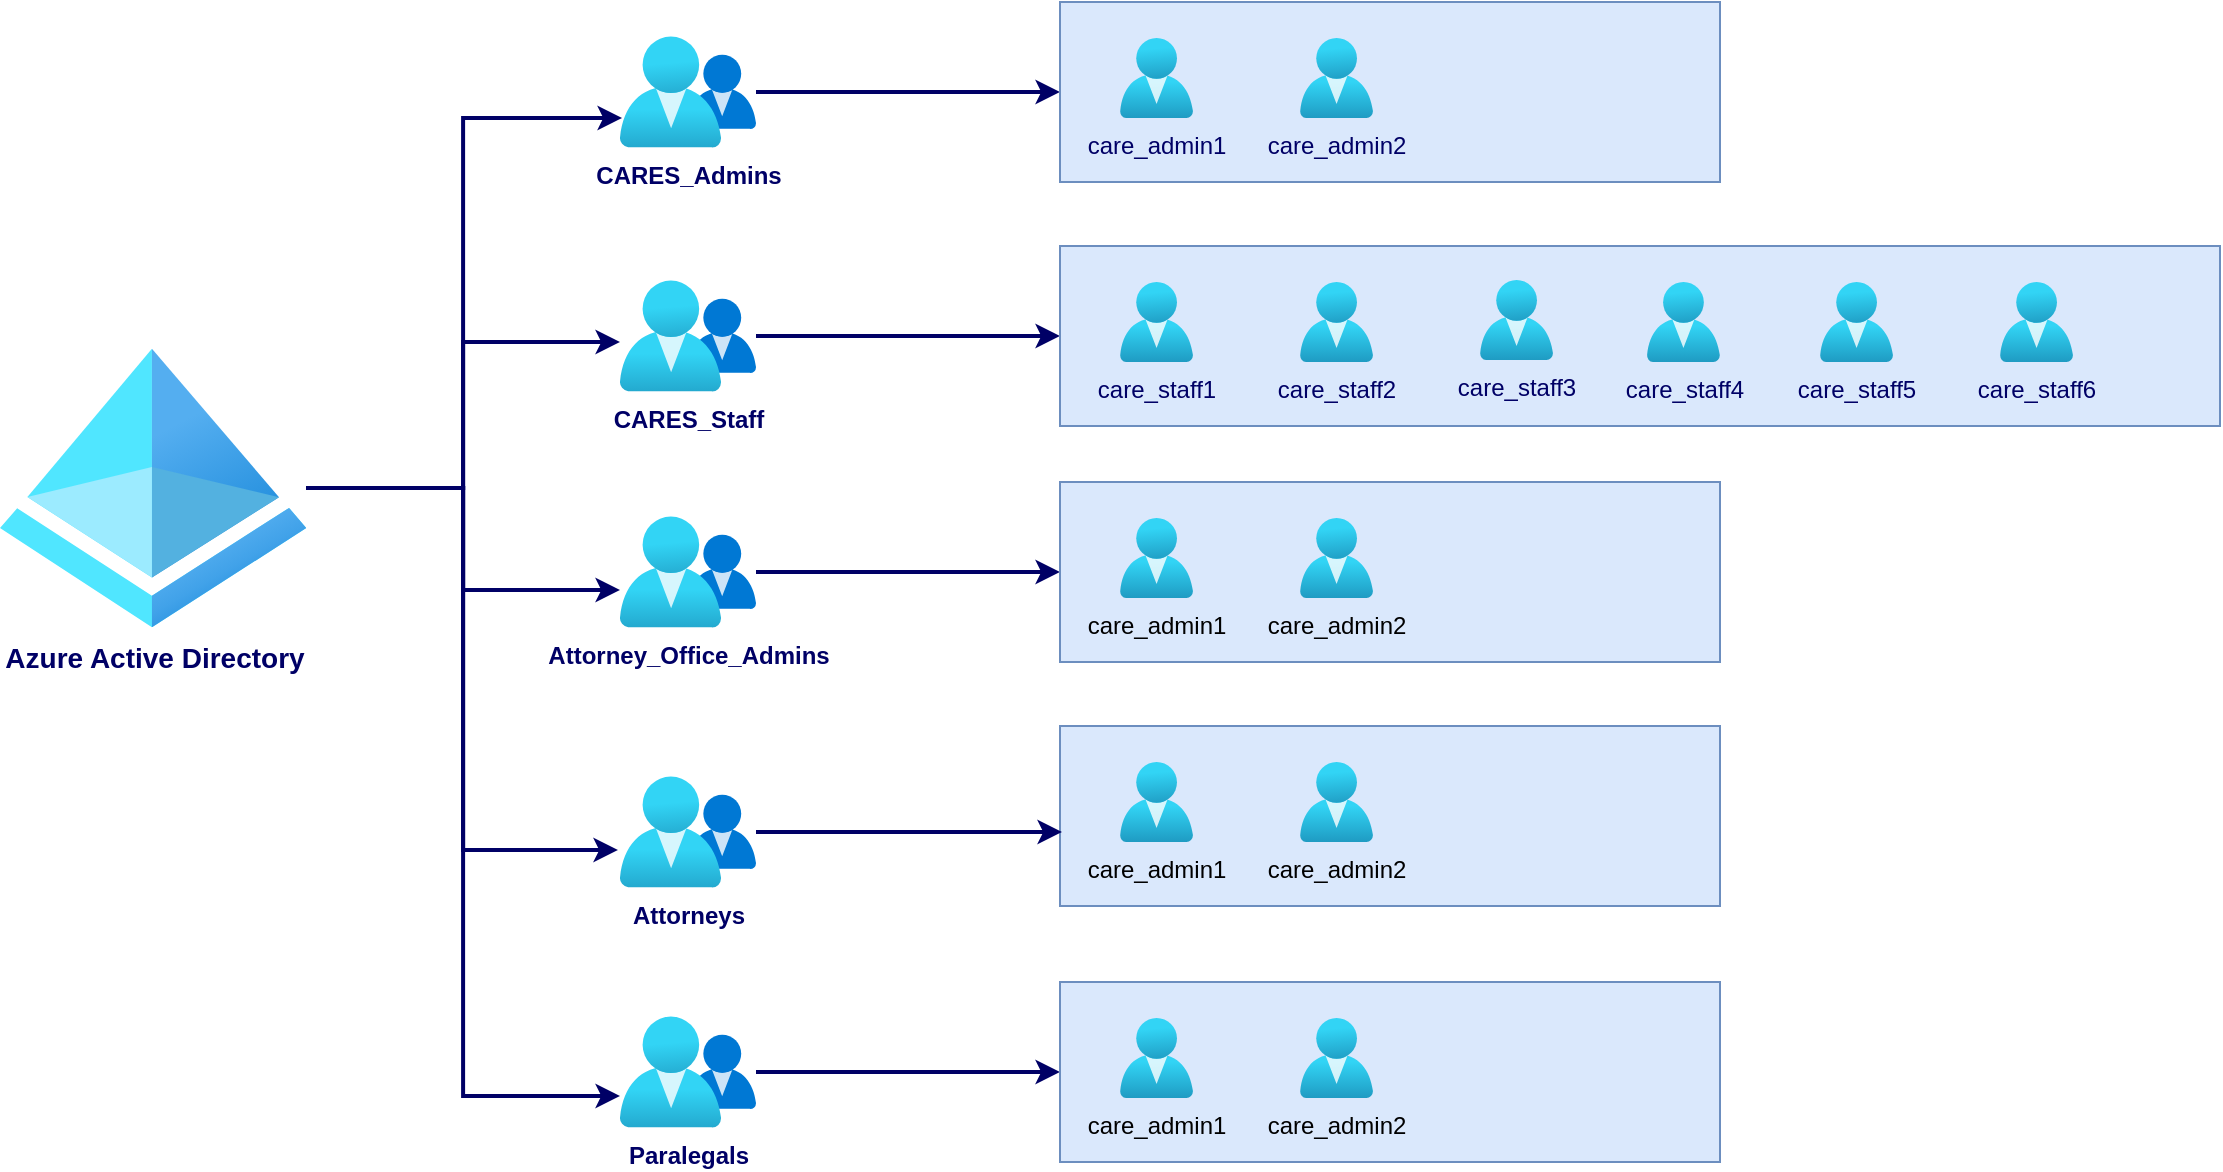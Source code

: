 <mxfile version="26.2.13">
  <diagram name="Page-1" id="gjRwArojgZYYIki9WDUN">
    <mxGraphModel dx="1420" dy="786" grid="1" gridSize="10" guides="1" tooltips="1" connect="1" arrows="1" fold="1" page="1" pageScale="1" pageWidth="850" pageHeight="1100" math="0" shadow="0">
      <root>
        <mxCell id="0" />
        <mxCell id="1" parent="0" />
        <mxCell id="b-p4U6EYxs2qN4ZGOnnN-1" value="&lt;b&gt;&lt;font style=&quot;font-size: 14px; color: rgb(0, 0, 102);&quot;&gt;Azure Active Directory&lt;/font&gt;&lt;/b&gt;" style="image;aspect=fixed;html=1;points=[];align=center;fontSize=12;image=img/lib/azure2/identity/Azure_Active_Directory.svg;" vertex="1" parent="1">
          <mxGeometry x="30" y="336" width="153.13" height="140" as="geometry" />
        </mxCell>
        <mxCell id="b-p4U6EYxs2qN4ZGOnnN-20" style="edgeStyle=orthogonalEdgeStyle;rounded=0;orthogonalLoop=1;jettySize=auto;html=1;entryX=0;entryY=0.5;entryDx=0;entryDy=0;strokeColor=#000066;strokeWidth=2;" edge="1" parent="1" source="b-p4U6EYxs2qN4ZGOnnN-2" target="b-p4U6EYxs2qN4ZGOnnN-16">
          <mxGeometry relative="1" as="geometry" />
        </mxCell>
        <mxCell id="b-p4U6EYxs2qN4ZGOnnN-2" value="&lt;b&gt;&lt;font style=&quot;color: rgb(0, 0, 102);&quot;&gt;CARES_Admins&lt;/font&gt;&lt;/b&gt;" style="image;aspect=fixed;html=1;points=[];align=center;fontSize=12;image=img/lib/azure2/identity/Groups.svg;" vertex="1" parent="1">
          <mxGeometry x="340" y="180" width="68" height="56.0" as="geometry" />
        </mxCell>
        <mxCell id="b-p4U6EYxs2qN4ZGOnnN-30" style="edgeStyle=orthogonalEdgeStyle;rounded=0;orthogonalLoop=1;jettySize=auto;html=1;entryX=0;entryY=0.5;entryDx=0;entryDy=0;strokeWidth=2;strokeColor=#000066;" edge="1" parent="1" source="b-p4U6EYxs2qN4ZGOnnN-4" target="b-p4U6EYxs2qN4ZGOnnN-17">
          <mxGeometry relative="1" as="geometry" />
        </mxCell>
        <mxCell id="b-p4U6EYxs2qN4ZGOnnN-4" value="&lt;b&gt;&lt;font style=&quot;color: rgb(0, 0, 102);&quot;&gt;CARES_Staff&lt;/font&gt;&lt;/b&gt;" style="image;aspect=fixed;html=1;points=[];align=center;fontSize=12;image=img/lib/azure2/identity/Groups.svg;" vertex="1" parent="1">
          <mxGeometry x="340" y="302" width="68" height="56.0" as="geometry" />
        </mxCell>
        <mxCell id="b-p4U6EYxs2qN4ZGOnnN-31" style="edgeStyle=orthogonalEdgeStyle;rounded=0;orthogonalLoop=1;jettySize=auto;html=1;entryX=0;entryY=0.5;entryDx=0;entryDy=0;strokeWidth=2;strokeColor=#000066;" edge="1" parent="1" source="b-p4U6EYxs2qN4ZGOnnN-7" target="b-p4U6EYxs2qN4ZGOnnN-21">
          <mxGeometry relative="1" as="geometry" />
        </mxCell>
        <mxCell id="b-p4U6EYxs2qN4ZGOnnN-7" value="&lt;font color=&quot;#000066&quot;&gt;&lt;b&gt;Attorney_Office_Admins&lt;/b&gt;&lt;/font&gt;" style="image;aspect=fixed;html=1;points=[];align=center;fontSize=12;image=img/lib/azure2/identity/Groups.svg;" vertex="1" parent="1">
          <mxGeometry x="340" y="420" width="68" height="56.0" as="geometry" />
        </mxCell>
        <mxCell id="b-p4U6EYxs2qN4ZGOnnN-8" value="&lt;font color=&quot;#000066&quot;&gt;&lt;b&gt;Attorneys&lt;/b&gt;&lt;/font&gt;" style="image;aspect=fixed;html=1;points=[];align=center;fontSize=12;image=img/lib/azure2/identity/Groups.svg;" vertex="1" parent="1">
          <mxGeometry x="340" y="550" width="68" height="56.0" as="geometry" />
        </mxCell>
        <mxCell id="b-p4U6EYxs2qN4ZGOnnN-33" style="edgeStyle=orthogonalEdgeStyle;rounded=0;orthogonalLoop=1;jettySize=auto;html=1;entryX=0;entryY=0.5;entryDx=0;entryDy=0;strokeWidth=2;strokeColor=#000066;" edge="1" parent="1" source="b-p4U6EYxs2qN4ZGOnnN-9" target="b-p4U6EYxs2qN4ZGOnnN-27">
          <mxGeometry relative="1" as="geometry" />
        </mxCell>
        <mxCell id="b-p4U6EYxs2qN4ZGOnnN-9" value="&lt;font color=&quot;#000066&quot;&gt;&lt;b&gt;Paralegals&lt;/b&gt;&lt;/font&gt;" style="image;aspect=fixed;html=1;points=[];align=center;fontSize=12;image=img/lib/azure2/identity/Groups.svg;" vertex="1" parent="1">
          <mxGeometry x="340" y="670" width="68" height="56.0" as="geometry" />
        </mxCell>
        <mxCell id="b-p4U6EYxs2qN4ZGOnnN-10" style="edgeStyle=orthogonalEdgeStyle;rounded=0;orthogonalLoop=1;jettySize=auto;html=1;entryX=0.015;entryY=0.732;entryDx=0;entryDy=0;entryPerimeter=0;strokeWidth=2;strokeColor=#000066;" edge="1" parent="1" source="b-p4U6EYxs2qN4ZGOnnN-1" target="b-p4U6EYxs2qN4ZGOnnN-2">
          <mxGeometry relative="1" as="geometry" />
        </mxCell>
        <mxCell id="b-p4U6EYxs2qN4ZGOnnN-11" style="edgeStyle=orthogonalEdgeStyle;rounded=0;orthogonalLoop=1;jettySize=auto;html=1;entryX=0;entryY=0.554;entryDx=0;entryDy=0;entryPerimeter=0;strokeWidth=2;strokeColor=#000066;" edge="1" parent="1" source="b-p4U6EYxs2qN4ZGOnnN-1" target="b-p4U6EYxs2qN4ZGOnnN-4">
          <mxGeometry relative="1" as="geometry" />
        </mxCell>
        <mxCell id="b-p4U6EYxs2qN4ZGOnnN-12" style="edgeStyle=orthogonalEdgeStyle;rounded=0;orthogonalLoop=1;jettySize=auto;html=1;entryX=0;entryY=0.661;entryDx=0;entryDy=0;entryPerimeter=0;strokeWidth=2;strokeColor=#000066;" edge="1" parent="1" source="b-p4U6EYxs2qN4ZGOnnN-1" target="b-p4U6EYxs2qN4ZGOnnN-7">
          <mxGeometry relative="1" as="geometry" />
        </mxCell>
        <mxCell id="b-p4U6EYxs2qN4ZGOnnN-13" style="edgeStyle=orthogonalEdgeStyle;rounded=0;orthogonalLoop=1;jettySize=auto;html=1;entryX=-0.015;entryY=0.661;entryDx=0;entryDy=0;entryPerimeter=0;strokeWidth=2;strokeColor=#000066;" edge="1" parent="1" source="b-p4U6EYxs2qN4ZGOnnN-1" target="b-p4U6EYxs2qN4ZGOnnN-8">
          <mxGeometry relative="1" as="geometry" />
        </mxCell>
        <mxCell id="b-p4U6EYxs2qN4ZGOnnN-14" style="edgeStyle=orthogonalEdgeStyle;rounded=0;orthogonalLoop=1;jettySize=auto;html=1;entryX=0;entryY=0.714;entryDx=0;entryDy=0;entryPerimeter=0;strokeWidth=2;strokeColor=#000066;" edge="1" parent="1" source="b-p4U6EYxs2qN4ZGOnnN-1" target="b-p4U6EYxs2qN4ZGOnnN-9">
          <mxGeometry relative="1" as="geometry" />
        </mxCell>
        <mxCell id="b-p4U6EYxs2qN4ZGOnnN-16" value="" style="rounded=0;whiteSpace=wrap;html=1;fillColor=#dae8fc;strokeColor=#6c8ebf;" vertex="1" parent="1">
          <mxGeometry x="560" y="163" width="330" height="90" as="geometry" />
        </mxCell>
        <mxCell id="b-p4U6EYxs2qN4ZGOnnN-3" value="&lt;font style=&quot;color: rgb(0, 0, 102);&quot;&gt;care_admin1&lt;/font&gt;" style="image;aspect=fixed;html=1;points=[];align=center;fontSize=12;image=img/lib/azure2/identity/Users.svg;labelBackgroundColor=#DAE8FC;" vertex="1" parent="1">
          <mxGeometry x="590" y="181" width="36.57" height="40" as="geometry" />
        </mxCell>
        <mxCell id="b-p4U6EYxs2qN4ZGOnnN-15" value="&lt;span style=&quot;background-color: rgb(218, 232, 252);&quot;&gt;&lt;font style=&quot;color: rgb(0, 0, 102);&quot;&gt;care_admin2&lt;/font&gt;&lt;/span&gt;" style="image;aspect=fixed;html=1;points=[];align=center;fontSize=12;image=img/lib/azure2/identity/Users.svg;" vertex="1" parent="1">
          <mxGeometry x="680" y="181" width="36.57" height="40" as="geometry" />
        </mxCell>
        <mxCell id="b-p4U6EYxs2qN4ZGOnnN-17" value="" style="rounded=0;whiteSpace=wrap;html=1;fillColor=#dae8fc;strokeColor=#6c8ebf;" vertex="1" parent="1">
          <mxGeometry x="560" y="285" width="580" height="90" as="geometry" />
        </mxCell>
        <mxCell id="b-p4U6EYxs2qN4ZGOnnN-18" value="&lt;font style=&quot;color: rgb(0, 0, 102);&quot;&gt;care_staff1&lt;/font&gt;" style="image;aspect=fixed;html=1;points=[];align=center;fontSize=12;image=img/lib/azure2/identity/Users.svg;labelBackgroundColor=#DAE8FC;" vertex="1" parent="1">
          <mxGeometry x="590" y="303" width="36.57" height="40" as="geometry" />
        </mxCell>
        <mxCell id="b-p4U6EYxs2qN4ZGOnnN-19" value="&lt;font style=&quot;color: rgb(0, 0, 102);&quot;&gt;&lt;span style=&quot;background-color: rgb(218, 232, 252);&quot;&gt;care_&lt;/span&gt;&lt;span style=&quot;background-color: rgb(218, 232, 252);&quot;&gt;staff2&lt;/span&gt;&lt;/font&gt;" style="image;aspect=fixed;html=1;points=[];align=center;fontSize=12;image=img/lib/azure2/identity/Users.svg;" vertex="1" parent="1">
          <mxGeometry x="680" y="303" width="36.57" height="40" as="geometry" />
        </mxCell>
        <mxCell id="b-p4U6EYxs2qN4ZGOnnN-21" value="" style="rounded=0;whiteSpace=wrap;html=1;fillColor=#dae8fc;strokeColor=#6c8ebf;" vertex="1" parent="1">
          <mxGeometry x="560" y="403" width="330" height="90" as="geometry" />
        </mxCell>
        <mxCell id="b-p4U6EYxs2qN4ZGOnnN-22" value="care_admin1" style="image;aspect=fixed;html=1;points=[];align=center;fontSize=12;image=img/lib/azure2/identity/Users.svg;labelBackgroundColor=#DAE8FC;" vertex="1" parent="1">
          <mxGeometry x="590" y="421" width="36.57" height="40" as="geometry" />
        </mxCell>
        <mxCell id="b-p4U6EYxs2qN4ZGOnnN-23" value="&lt;span style=&quot;background-color: rgb(218, 232, 252);&quot;&gt;care_admin2&lt;/span&gt;" style="image;aspect=fixed;html=1;points=[];align=center;fontSize=12;image=img/lib/azure2/identity/Users.svg;" vertex="1" parent="1">
          <mxGeometry x="680" y="421" width="36.57" height="40" as="geometry" />
        </mxCell>
        <mxCell id="b-p4U6EYxs2qN4ZGOnnN-24" value="" style="rounded=0;whiteSpace=wrap;html=1;fillColor=#dae8fc;strokeColor=#6c8ebf;" vertex="1" parent="1">
          <mxGeometry x="560" y="525" width="330" height="90" as="geometry" />
        </mxCell>
        <mxCell id="b-p4U6EYxs2qN4ZGOnnN-25" value="care_admin1" style="image;aspect=fixed;html=1;points=[];align=center;fontSize=12;image=img/lib/azure2/identity/Users.svg;labelBackgroundColor=#DAE8FC;" vertex="1" parent="1">
          <mxGeometry x="590" y="543" width="36.57" height="40" as="geometry" />
        </mxCell>
        <mxCell id="b-p4U6EYxs2qN4ZGOnnN-26" value="&lt;span style=&quot;background-color: rgb(218, 232, 252);&quot;&gt;care_admin2&lt;/span&gt;" style="image;aspect=fixed;html=1;points=[];align=center;fontSize=12;image=img/lib/azure2/identity/Users.svg;" vertex="1" parent="1">
          <mxGeometry x="680" y="543" width="36.57" height="40" as="geometry" />
        </mxCell>
        <mxCell id="b-p4U6EYxs2qN4ZGOnnN-27" value="" style="rounded=0;whiteSpace=wrap;html=1;fillColor=#dae8fc;strokeColor=#6c8ebf;" vertex="1" parent="1">
          <mxGeometry x="560" y="653" width="330" height="90" as="geometry" />
        </mxCell>
        <mxCell id="b-p4U6EYxs2qN4ZGOnnN-28" value="care_admin1" style="image;aspect=fixed;html=1;points=[];align=center;fontSize=12;image=img/lib/azure2/identity/Users.svg;labelBackgroundColor=#DAE8FC;" vertex="1" parent="1">
          <mxGeometry x="590" y="671" width="36.57" height="40" as="geometry" />
        </mxCell>
        <mxCell id="b-p4U6EYxs2qN4ZGOnnN-29" value="&lt;span style=&quot;background-color: rgb(218, 232, 252);&quot;&gt;care_admin2&lt;/span&gt;" style="image;aspect=fixed;html=1;points=[];align=center;fontSize=12;image=img/lib/azure2/identity/Users.svg;" vertex="1" parent="1">
          <mxGeometry x="680" y="671" width="36.57" height="40" as="geometry" />
        </mxCell>
        <mxCell id="b-p4U6EYxs2qN4ZGOnnN-32" style="edgeStyle=orthogonalEdgeStyle;rounded=0;orthogonalLoop=1;jettySize=auto;html=1;entryX=0.003;entryY=0.589;entryDx=0;entryDy=0;entryPerimeter=0;strokeWidth=2;strokeColor=#000066;" edge="1" parent="1" source="b-p4U6EYxs2qN4ZGOnnN-8" target="b-p4U6EYxs2qN4ZGOnnN-24">
          <mxGeometry relative="1" as="geometry" />
        </mxCell>
        <mxCell id="b-p4U6EYxs2qN4ZGOnnN-34" value="&lt;font style=&quot;color: rgb(0, 0, 102);&quot;&gt;&lt;span style=&quot;background-color: rgb(218, 232, 252);&quot;&gt;care_&lt;/span&gt;&lt;span style=&quot;background-color: rgb(218, 232, 252);&quot;&gt;staff3&lt;/span&gt;&lt;/font&gt;" style="image;aspect=fixed;html=1;points=[];align=center;fontSize=12;image=img/lib/azure2/identity/Users.svg;" vertex="1" parent="1">
          <mxGeometry x="770" y="302" width="36.57" height="40" as="geometry" />
        </mxCell>
        <mxCell id="b-p4U6EYxs2qN4ZGOnnN-35" value="&lt;font style=&quot;color: rgb(0, 0, 102);&quot;&gt;&lt;span style=&quot;background-color: rgb(218, 232, 252);&quot;&gt;care_&lt;/span&gt;&lt;span style=&quot;background-color: rgb(218, 232, 252);&quot;&gt;staff4&lt;/span&gt;&lt;/font&gt;" style="image;aspect=fixed;html=1;points=[];align=center;fontSize=12;image=img/lib/azure2/identity/Users.svg;" vertex="1" parent="1">
          <mxGeometry x="853.43" y="303" width="36.57" height="40" as="geometry" />
        </mxCell>
        <mxCell id="b-p4U6EYxs2qN4ZGOnnN-36" value="&lt;font style=&quot;color: rgb(0, 0, 102);&quot;&gt;&lt;span style=&quot;background-color: rgb(218, 232, 252);&quot;&gt;care_&lt;/span&gt;&lt;span style=&quot;background-color: rgb(218, 232, 252);&quot;&gt;staff5&lt;/span&gt;&lt;/font&gt;" style="image;aspect=fixed;html=1;points=[];align=center;fontSize=12;image=img/lib/azure2/identity/Users.svg;" vertex="1" parent="1">
          <mxGeometry x="940" y="303" width="36.57" height="40" as="geometry" />
        </mxCell>
        <mxCell id="b-p4U6EYxs2qN4ZGOnnN-37" value="&lt;font style=&quot;color: rgb(0, 0, 102);&quot;&gt;&lt;span style=&quot;background-color: rgb(218, 232, 252);&quot;&gt;care_&lt;/span&gt;&lt;span style=&quot;background-color: rgb(218, 232, 252);&quot;&gt;staff6&lt;/span&gt;&lt;/font&gt;" style="image;aspect=fixed;html=1;points=[];align=center;fontSize=12;image=img/lib/azure2/identity/Users.svg;" vertex="1" parent="1">
          <mxGeometry x="1030" y="303" width="36.57" height="40" as="geometry" />
        </mxCell>
      </root>
    </mxGraphModel>
  </diagram>
</mxfile>
